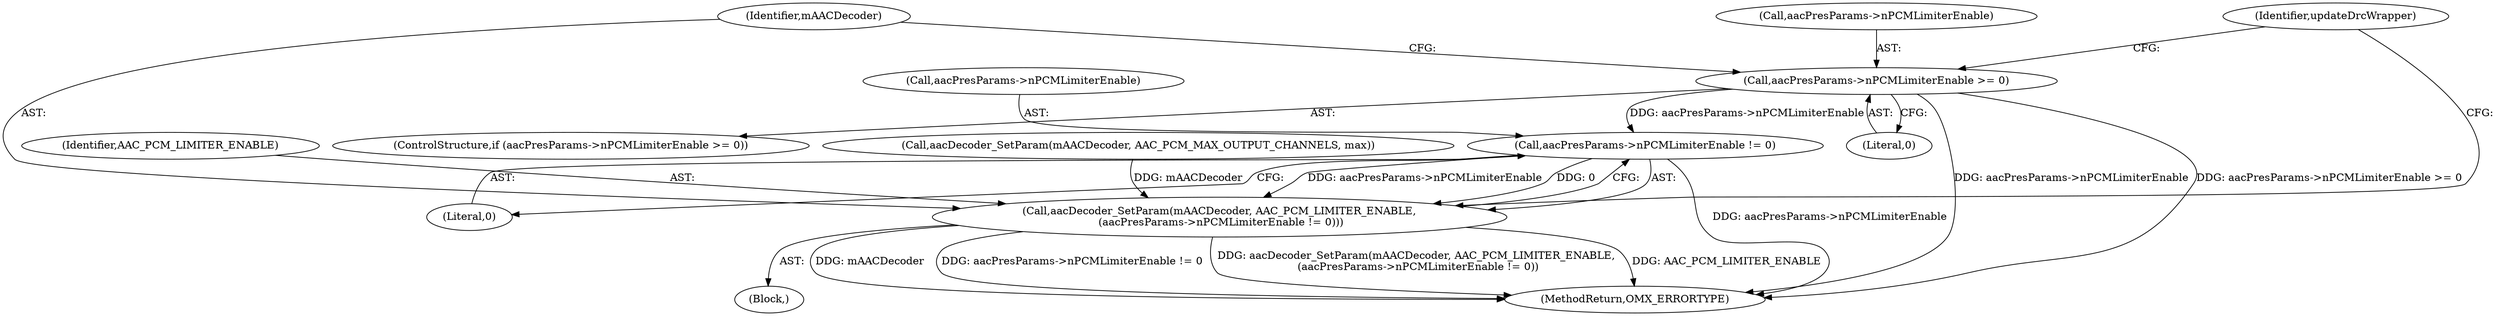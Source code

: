 digraph "0_Android_295c883fe3105b19bcd0f9e07d54c6b589fc5bff_1@pointer" {
"1000365" [label="(Call,aacPresParams->nPCMLimiterEnable >= 0)"];
"1000374" [label="(Call,aacPresParams->nPCMLimiterEnable != 0)"];
"1000371" [label="(Call,aacDecoder_SetParam(mAACDecoder, AAC_PCM_LIMITER_ENABLE,\n (aacPresParams->nPCMLimiterEnable != 0)))"];
"1000372" [label="(Identifier,mAACDecoder)"];
"1000370" [label="(Block,)"];
"1000373" [label="(Identifier,AAC_PCM_LIMITER_ENABLE)"];
"1000366" [label="(Call,aacPresParams->nPCMLimiterEnable)"];
"1000380" [label="(Identifier,updateDrcWrapper)"];
"1000365" [label="(Call,aacPresParams->nPCMLimiterEnable >= 0)"];
"1000369" [label="(Literal,0)"];
"1000375" [label="(Call,aacPresParams->nPCMLimiterEnable)"];
"1000371" [label="(Call,aacDecoder_SetParam(mAACDecoder, AAC_PCM_LIMITER_ENABLE,\n (aacPresParams->nPCMLimiterEnable != 0)))"];
"1000378" [label="(Literal,0)"];
"1000256" [label="(Call,aacDecoder_SetParam(mAACDecoder, AAC_PCM_MAX_OUTPUT_CHANNELS, max))"];
"1000416" [label="(MethodReturn,OMX_ERRORTYPE)"];
"1000364" [label="(ControlStructure,if (aacPresParams->nPCMLimiterEnable >= 0))"];
"1000374" [label="(Call,aacPresParams->nPCMLimiterEnable != 0)"];
"1000365" -> "1000364"  [label="AST: "];
"1000365" -> "1000369"  [label="CFG: "];
"1000366" -> "1000365"  [label="AST: "];
"1000369" -> "1000365"  [label="AST: "];
"1000372" -> "1000365"  [label="CFG: "];
"1000380" -> "1000365"  [label="CFG: "];
"1000365" -> "1000416"  [label="DDG: aacPresParams->nPCMLimiterEnable >= 0"];
"1000365" -> "1000416"  [label="DDG: aacPresParams->nPCMLimiterEnable"];
"1000365" -> "1000374"  [label="DDG: aacPresParams->nPCMLimiterEnable"];
"1000374" -> "1000371"  [label="AST: "];
"1000374" -> "1000378"  [label="CFG: "];
"1000375" -> "1000374"  [label="AST: "];
"1000378" -> "1000374"  [label="AST: "];
"1000371" -> "1000374"  [label="CFG: "];
"1000374" -> "1000416"  [label="DDG: aacPresParams->nPCMLimiterEnable"];
"1000374" -> "1000371"  [label="DDG: aacPresParams->nPCMLimiterEnable"];
"1000374" -> "1000371"  [label="DDG: 0"];
"1000371" -> "1000370"  [label="AST: "];
"1000372" -> "1000371"  [label="AST: "];
"1000373" -> "1000371"  [label="AST: "];
"1000380" -> "1000371"  [label="CFG: "];
"1000371" -> "1000416"  [label="DDG: AAC_PCM_LIMITER_ENABLE"];
"1000371" -> "1000416"  [label="DDG: mAACDecoder"];
"1000371" -> "1000416"  [label="DDG: aacPresParams->nPCMLimiterEnable != 0"];
"1000371" -> "1000416"  [label="DDG: aacDecoder_SetParam(mAACDecoder, AAC_PCM_LIMITER_ENABLE,\n (aacPresParams->nPCMLimiterEnable != 0))"];
"1000256" -> "1000371"  [label="DDG: mAACDecoder"];
}
